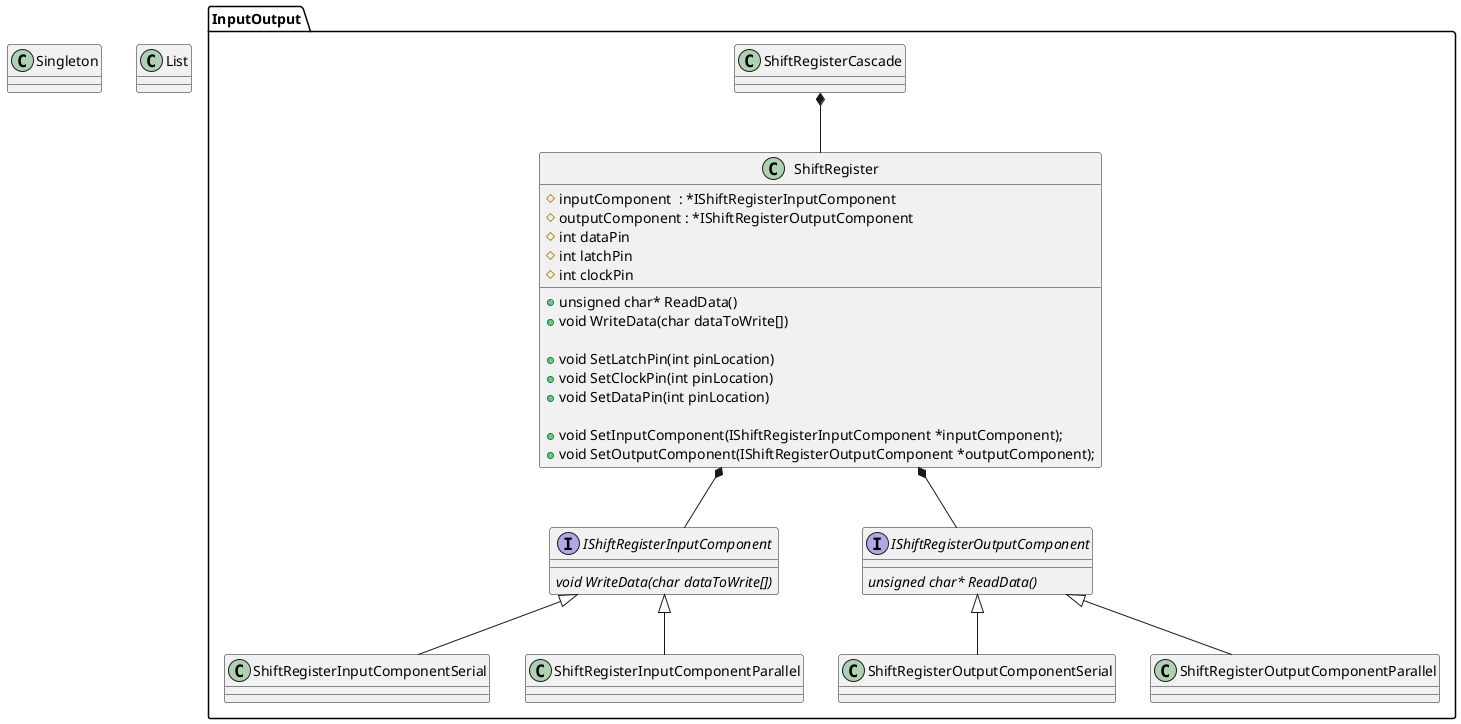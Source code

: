 @startuml
' Class Definition
' Architecture
class Singleton
class List

' Inheritance and Interaction Diagram
namespace InputOutput{
    class ShiftRegisterCascade

    class ShiftRegister{
        # inputComponent  : *IShiftRegisterInputComponent
        # outputComponent : *IShiftRegisterOutputComponent
        # int dataPin 
        # int latchPin
        # int clockPin

        + unsigned char* ReadData()
        + void WriteData(char dataToWrite[])

        + void SetLatchPin(int pinLocation)
        + void SetClockPin(int pinLocation)
        + void SetDataPin(int pinLocation)

        + void SetInputComponent(IShiftRegisterInputComponent *inputComponent); 
        + void SetOutputComponent(IShiftRegisterOutputComponent *outputComponent); 
    }

    Interface IShiftRegisterInputComponent{
        {abstract} void WriteData(char dataToWrite[])
    }
    Interface IShiftRegisterOutputComponent{
        {abstract} unsigned char* ReadData()
    }

    class ShiftRegisterInputComponentSerial
    class ShiftRegisterInputComponentParallel
    
    class ShiftRegisterOutputComponentSerial
    class ShiftRegisterOutputComponentParallel

    ShiftRegisterCascade *-- ShiftRegister

    ShiftRegister *-- IShiftRegisterInputComponent
    ShiftRegister *-- IShiftRegisterOutputComponent

    IShiftRegisterInputComponent <|-- ShiftRegisterInputComponentSerial
    IShiftRegisterInputComponent <|-- ShiftRegisterInputComponentParallel

    IShiftRegisterOutputComponent <|-- ShiftRegisterOutputComponentSerial
    IShiftRegisterOutputComponent <|-- ShiftRegisterOutputComponentParallel
@enduml
